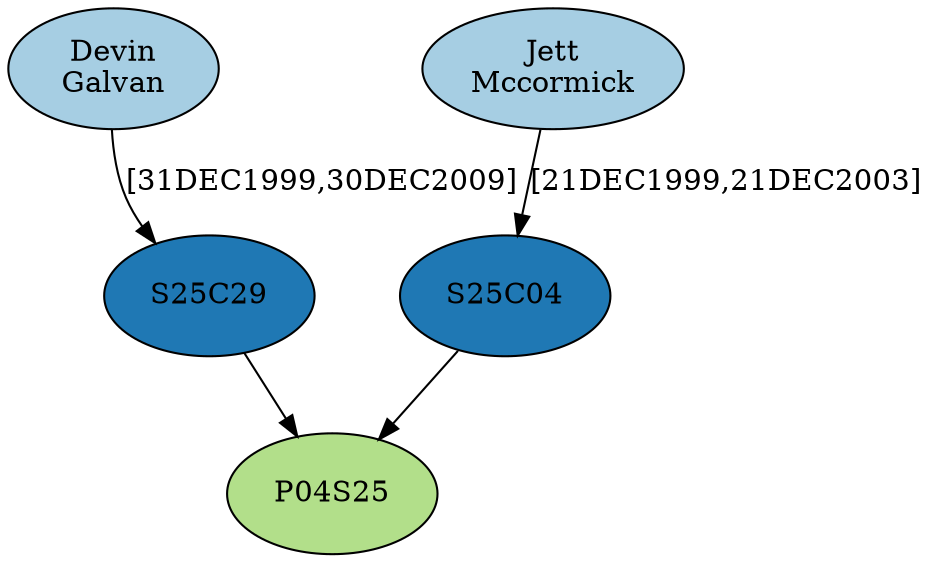 digraph G {
layout=dot
node[colorscheme=paired8, style=filled, color=black, fixedSize=true, width=1.4, height=.8]
"R04P04S25"[fillcolor= "3",label= "P04S25"]
"I23074"[fillcolor= "1",label= "Jett\nMccormick"]
"I57796"[fillcolor= "1",label= "Devin\nGalvan"]
"R04P04S25C29"[fillcolor= "2",label= "S25C29"]
"R04P04S25C04"[fillcolor= "2",label= "S25C04"]
"I23074" -> "R04P04S25C04"[label= "[21DEC1999,21DEC2003]"]
"I57796" -> "R04P04S25C29"[label= "[31DEC1999,30DEC2009]"]
"R04P04S25C04" -> "R04P04S25"[label= ""]
"R04P04S25C29" -> "R04P04S25"[label= ""]
}
